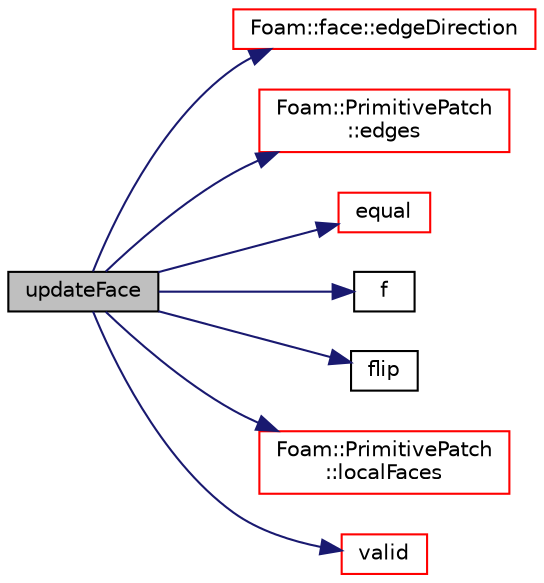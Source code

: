 digraph "updateFace"
{
  bgcolor="transparent";
  edge [fontname="Helvetica",fontsize="10",labelfontname="Helvetica",labelfontsize="10"];
  node [fontname="Helvetica",fontsize="10",shape=record];
  rankdir="LR";
  Node1 [label="updateFace",height=0.2,width=0.4,color="black", fillcolor="grey75", style="filled", fontcolor="black"];
  Node1 -> Node2 [color="midnightblue",fontsize="10",style="solid",fontname="Helvetica"];
  Node2 [label="Foam::face::edgeDirection",height=0.2,width=0.4,color="red",URL="$a00714.html#aa85ab892a55ced3ba45f472a7a96e417",tooltip="Return the edge direction on the face. "];
  Node1 -> Node3 [color="midnightblue",fontsize="10",style="solid",fontname="Helvetica"];
  Node3 [label="Foam::PrimitivePatch\l::edges",height=0.2,width=0.4,color="red",URL="$a01972.html#aae82d34fe433288eb6b1f9dea53675c8",tooltip="Return list of edges, address into LOCAL point list. "];
  Node1 -> Node4 [color="midnightblue",fontsize="10",style="solid",fontname="Helvetica"];
  Node4 [label="equal",height=0.2,width=0.4,color="red",URL="$a01795.html#a0f6d822480105e1125128cc1f049a964",tooltip="Same (like operator==) "];
  Node1 -> Node5 [color="midnightblue",fontsize="10",style="solid",fontname="Helvetica"];
  Node5 [label="f",height=0.2,width=0.4,color="black",URL="$a03926.html#a888be93833ac7a23170555c69c690288"];
  Node1 -> Node6 [color="midnightblue",fontsize="10",style="solid",fontname="Helvetica"];
  Node6 [label="flip",height=0.2,width=0.4,color="black",URL="$a01795.html#a126cb0362ae2e7935520fb27343bad31",tooltip="Reverse orientation. "];
  Node1 -> Node7 [color="midnightblue",fontsize="10",style="solid",fontname="Helvetica"];
  Node7 [label="Foam::PrimitivePatch\l::localFaces",height=0.2,width=0.4,color="red",URL="$a01972.html#af5aca3ce69275c80366bc8d5c0584da2",tooltip="Return patch faces addressing into local point list. "];
  Node1 -> Node8 [color="midnightblue",fontsize="10",style="solid",fontname="Helvetica"];
  Node8 [label="valid",height=0.2,width=0.4,color="red",URL="$a01795.html#a52b63ab4e26b7e77fdfb6cd72d07fd4e",tooltip="Check whether origin has been changed at all or. "];
}
